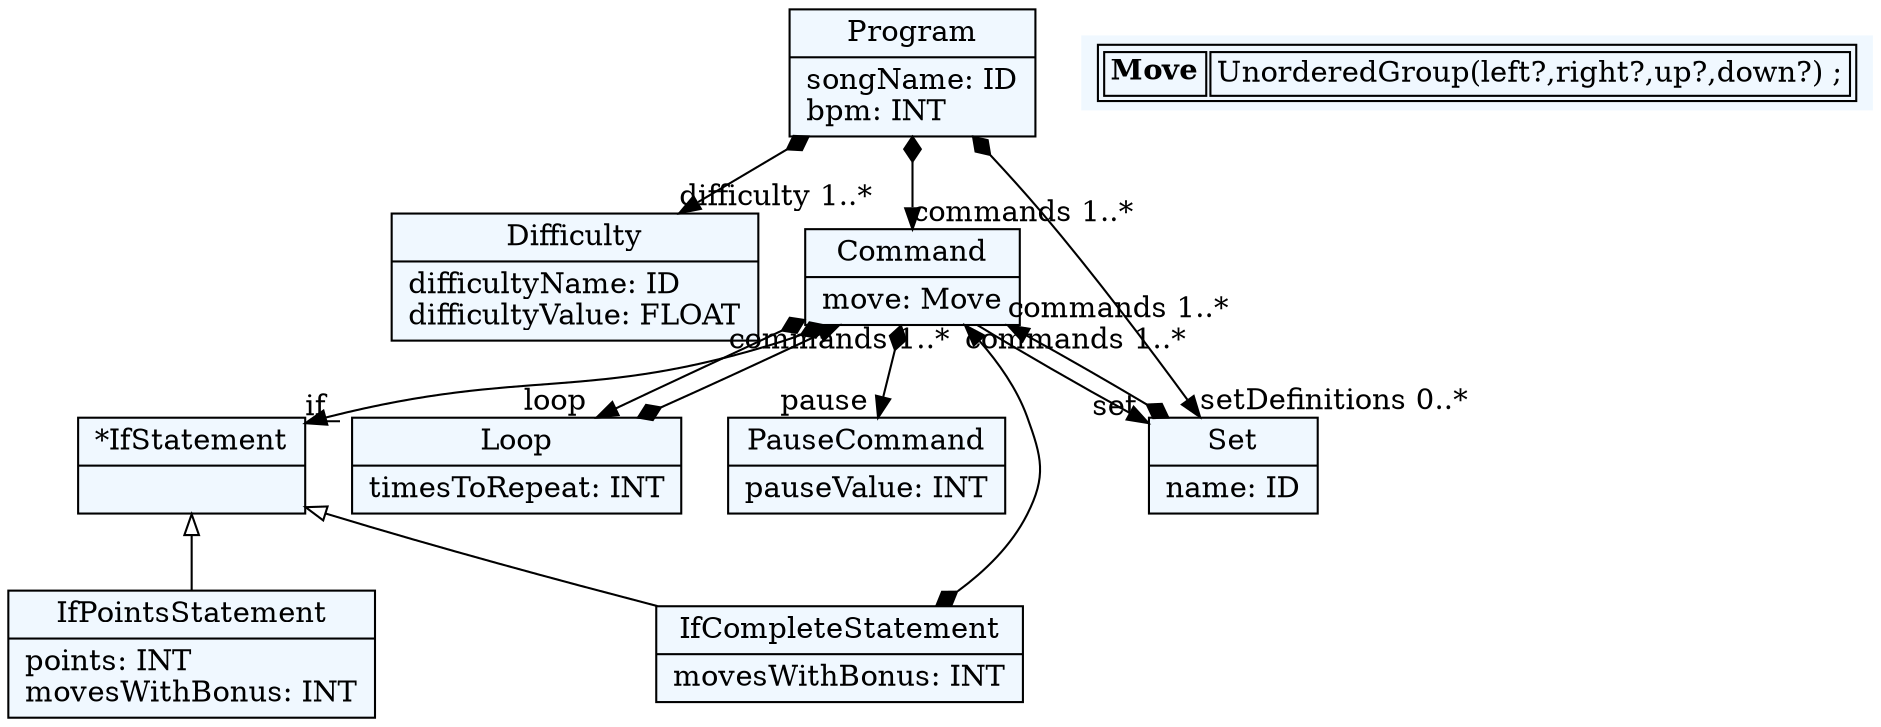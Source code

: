 
    digraph textX {
    fontname = "Bitstream Vera Sans"
    fontsize = 8
    node[
        shape=record,
        style=filled,
        fillcolor=aliceblue
    ]
    nodesep = 0.3
    edge[dir=black,arrowtail=empty]


2504110309296[ label="{Program|songName: ID\lbpm: INT\l}"]

2504110294416[ label="{Difficulty|difficultyName: ID\ldifficultyValue: FLOAT\l}"]

2504110291440[ label="{Command|move: Move\l}"]

2504110311280[ label="{*IfStatement|}"]

2504110318224[ label="{IfPointsStatement|points: INT\lmovesWithBonus: INT\l}"]

2504110295408[ label="{IfCompleteStatement|movesWithBonus: INT\l}"]

2504110307312[ label="{Loop|timesToRepeat: INT\l}"]

2504110317232[ label="{Set|name: ID\l}"]

2504110319216[ label="{PauseCommand|pauseValue: INT\l}"]



2504110309296 -> 2504110294416[arrowtail=diamond, dir=both, headlabel="difficulty 1..*"]
2504110309296 -> 2504110317232[arrowtail=diamond, dir=both, headlabel="setDefinitions 0..*"]
2504110309296 -> 2504110291440[arrowtail=diamond, dir=both, headlabel="commands 1..*"]
2504110291440 -> 2504110311280[arrowtail=diamond, dir=both, headlabel="if_ "]
2504110291440 -> 2504110307312[arrowtail=diamond, dir=both, headlabel="loop "]
2504110291440 -> 2504110317232[headlabel="set "]
2504110291440 -> 2504110319216[arrowtail=diamond, dir=both, headlabel="pause "]
2504110311280 -> 2504110295408 [dir=back]
2504110311280 -> 2504110318224 [dir=back]
2504110295408 -> 2504110291440[arrowtail=diamond, dir=both, headlabel="commands 1..*"]
2504110307312 -> 2504110291440[arrowtail=diamond, dir=both, headlabel="commands 1..*"]
2504110317232 -> 2504110291440[arrowtail=diamond, dir=both, headlabel="commands 1..*"]
match_rules [ shape=plaintext, label=< <table>
	<tr>
		<td><b>Move</b></td><td>UnorderedGroup(left?,right?,up?,down?) ;</td>
	</tr>
</table> >]


}
